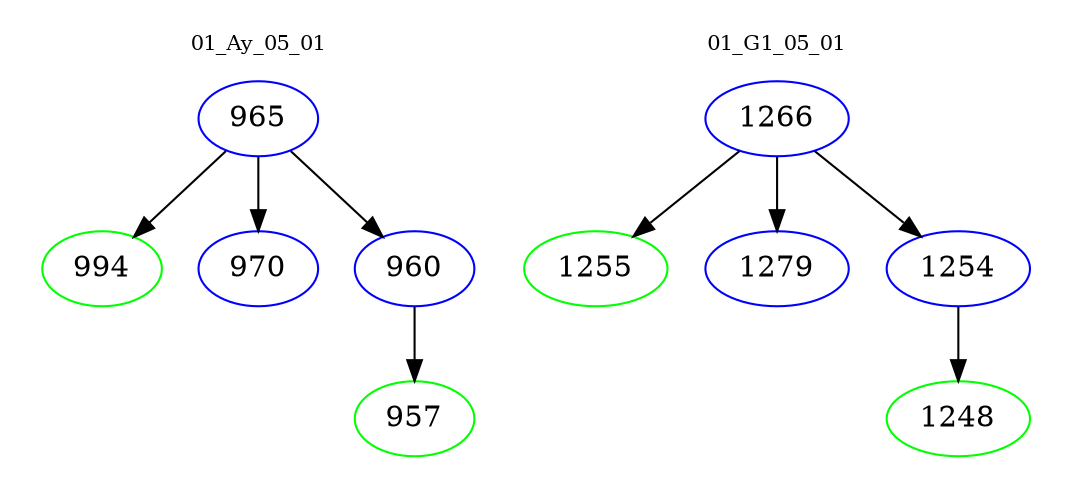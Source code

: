 digraph{
subgraph cluster_0 {
color = white
label = "01_Ay_05_01";
fontsize=10;
T0_965 [label="965", color="blue"]
T0_965 -> T0_994 [color="black"]
T0_994 [label="994", color="green"]
T0_965 -> T0_970 [color="black"]
T0_970 [label="970", color="blue"]
T0_965 -> T0_960 [color="black"]
T0_960 [label="960", color="blue"]
T0_960 -> T0_957 [color="black"]
T0_957 [label="957", color="green"]
}
subgraph cluster_1 {
color = white
label = "01_G1_05_01";
fontsize=10;
T1_1266 [label="1266", color="blue"]
T1_1266 -> T1_1255 [color="black"]
T1_1255 [label="1255", color="green"]
T1_1266 -> T1_1279 [color="black"]
T1_1279 [label="1279", color="blue"]
T1_1266 -> T1_1254 [color="black"]
T1_1254 [label="1254", color="blue"]
T1_1254 -> T1_1248 [color="black"]
T1_1248 [label="1248", color="green"]
}
}
